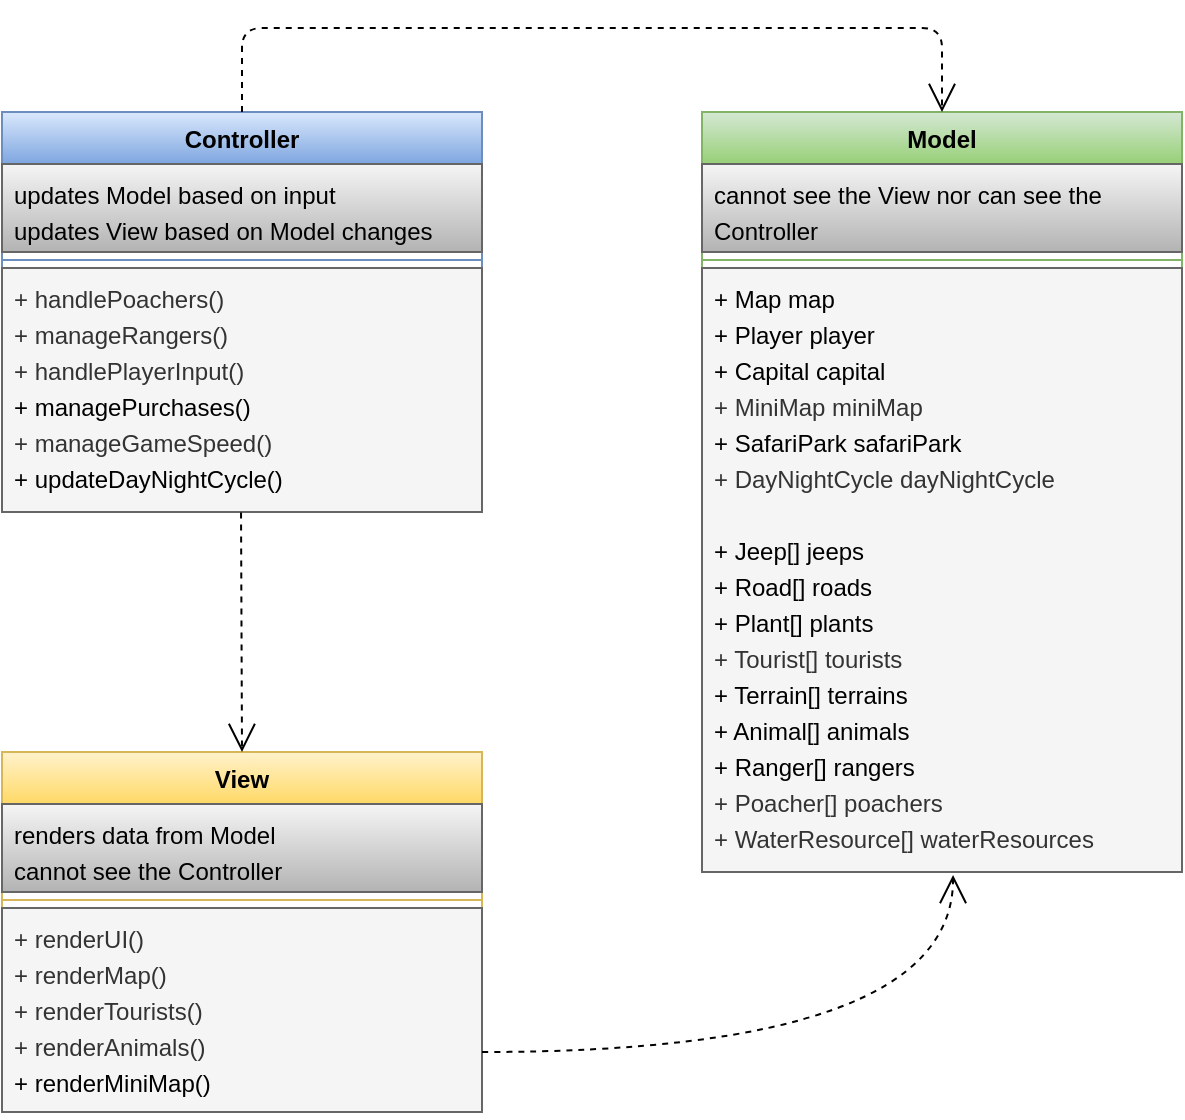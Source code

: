<mxfile version="26.1.1">
  <diagram id="C5RBs43oDa-KdzZeNtuy" name="Page-1">
    <mxGraphModel dx="273" dy="558" grid="0" gridSize="10" guides="1" tooltips="1" connect="1" arrows="1" fold="1" page="1" pageScale="1" pageWidth="827" pageHeight="1169" background="none" math="0" shadow="0">
      <root>
        <mxCell id="WIyWlLk6GJQsqaUBKTNV-0" />
        <mxCell id="WIyWlLk6GJQsqaUBKTNV-1" parent="WIyWlLk6GJQsqaUBKTNV-0" />
        <mxCell id="JL4R2UDuWaDVUllbGv84-5" value="Controller" style="swimlane;fontStyle=1;align=center;verticalAlign=top;childLayout=stackLayout;horizontal=1;startSize=26;horizontalStack=0;resizeParent=1;resizeParentMax=0;resizeLast=0;collapsible=1;marginBottom=0;whiteSpace=wrap;html=1;fillColor=#dae8fc;gradientColor=#7ea6e0;strokeColor=#6c8ebf;" parent="WIyWlLk6GJQsqaUBKTNV-1" vertex="1">
          <mxGeometry x="360" y="320" width="240" height="200" as="geometry" />
        </mxCell>
        <mxCell id="JL4R2UDuWaDVUllbGv84-6" value="&lt;div style=&quot;line-height: 150%;&quot;&gt;updates Model based on input&lt;/div&gt;&lt;div style=&quot;line-height: 150%;&quot;&gt;updates View based on Model changes&lt;/div&gt;" style="text;strokeColor=#666666;fillColor=#f5f5f5;align=left;verticalAlign=top;spacingLeft=4;spacingRight=4;overflow=hidden;rotatable=0;points=[[0,0.5],[1,0.5]];portConstraint=eastwest;whiteSpace=wrap;html=1;gradientColor=#b3b3b3;" parent="JL4R2UDuWaDVUllbGv84-5" vertex="1">
          <mxGeometry y="26" width="240" height="44" as="geometry" />
        </mxCell>
        <mxCell id="JL4R2UDuWaDVUllbGv84-7" value="" style="line;strokeWidth=1;fillColor=none;align=left;verticalAlign=middle;spacingTop=-1;spacingLeft=3;spacingRight=3;rotatable=0;labelPosition=right;points=[];portConstraint=eastwest;strokeColor=inherit;" parent="JL4R2UDuWaDVUllbGv84-5" vertex="1">
          <mxGeometry y="70" width="240" height="8" as="geometry" />
        </mxCell>
        <mxCell id="JL4R2UDuWaDVUllbGv84-8" value="&lt;div style=&quot;line-height: 150%;&quot;&gt;&lt;div&gt;+ handlePoachers()&lt;/div&gt;&lt;div&gt;+ manageRangers()&lt;/div&gt;+ handlePlayerInput()&lt;div&gt;&lt;span style=&quot;background-color: transparent; color: light-dark(rgb(0, 0, 0), rgb(255, 255, 255));&quot;&gt;+ managePurchases()&lt;/span&gt;&lt;/div&gt;&lt;div&gt;+ manageGameSpeed()&lt;/div&gt;&lt;div&gt;&lt;span style=&quot;background-color: transparent; color: light-dark(rgb(0, 0, 0), rgb(255, 255, 255));&quot;&gt;+ updateDayNightCycle()&lt;/span&gt;&lt;/div&gt;&lt;/div&gt;" style="text;strokeColor=#666666;fillColor=#f5f5f5;align=left;verticalAlign=top;spacingLeft=4;spacingRight=4;overflow=hidden;rotatable=0;points=[[0,0.5],[1,0.5]];portConstraint=eastwest;whiteSpace=wrap;html=1;fontColor=#333333;" parent="JL4R2UDuWaDVUllbGv84-5" vertex="1">
          <mxGeometry y="78" width="240" height="122" as="geometry" />
        </mxCell>
        <mxCell id="JL4R2UDuWaDVUllbGv84-9" value="View" style="swimlane;fontStyle=1;align=center;verticalAlign=top;childLayout=stackLayout;horizontal=1;startSize=26;horizontalStack=0;resizeParent=1;resizeParentMax=0;resizeLast=0;collapsible=1;marginBottom=0;whiteSpace=wrap;html=1;fillColor=#fff2cc;gradientColor=#ffd966;strokeColor=#d6b656;" parent="WIyWlLk6GJQsqaUBKTNV-1" vertex="1">
          <mxGeometry x="360" y="640" width="240" height="180" as="geometry" />
        </mxCell>
        <mxCell id="JL4R2UDuWaDVUllbGv84-10" value="&lt;div style=&quot;line-height: 150%;&quot;&gt;renders data from Model&lt;div&gt;cannot see the Controller&lt;/div&gt;&lt;/div&gt;" style="text;strokeColor=#666666;fillColor=#f5f5f5;align=left;verticalAlign=top;spacingLeft=4;spacingRight=4;overflow=hidden;rotatable=0;points=[[0,0.5],[1,0.5]];portConstraint=eastwest;whiteSpace=wrap;html=1;gradientColor=#b3b3b3;" parent="JL4R2UDuWaDVUllbGv84-9" vertex="1">
          <mxGeometry y="26" width="240" height="44" as="geometry" />
        </mxCell>
        <mxCell id="JL4R2UDuWaDVUllbGv84-11" value="" style="line;strokeWidth=1;fillColor=none;align=left;verticalAlign=middle;spacingTop=-1;spacingLeft=3;spacingRight=3;rotatable=0;labelPosition=right;points=[];portConstraint=eastwest;strokeColor=inherit;" parent="JL4R2UDuWaDVUllbGv84-9" vertex="1">
          <mxGeometry y="70" width="240" height="8" as="geometry" />
        </mxCell>
        <mxCell id="JL4R2UDuWaDVUllbGv84-12" value="&lt;div style=&quot;line-height: 150%;&quot;&gt;&lt;div&gt;+ renderUI()&lt;/div&gt;+ renderMap()&lt;div&gt;&lt;div&gt;+ renderTourists()&lt;/div&gt;&lt;div&gt;+ renderAnimals()&lt;/div&gt;&lt;div&gt;&lt;span style=&quot;background-color: transparent; color: light-dark(rgb(0, 0, 0), rgb(255, 255, 255));&quot;&gt;+ renderMiniMap()&lt;/span&gt;&lt;/div&gt;&lt;/div&gt;&lt;/div&gt;" style="text;strokeColor=#666666;fillColor=#f5f5f5;align=left;verticalAlign=top;spacingLeft=4;spacingRight=4;overflow=hidden;rotatable=0;points=[[0,0.5],[1,0.5]];portConstraint=eastwest;whiteSpace=wrap;html=1;fontColor=#333333;" parent="JL4R2UDuWaDVUllbGv84-9" vertex="1">
          <mxGeometry y="78" width="240" height="102" as="geometry" />
        </mxCell>
        <mxCell id="JL4R2UDuWaDVUllbGv84-14" value="Model" style="swimlane;fontStyle=1;align=center;verticalAlign=top;childLayout=stackLayout;horizontal=1;startSize=26;horizontalStack=0;resizeParent=1;resizeParentMax=0;resizeLast=0;collapsible=1;marginBottom=0;whiteSpace=wrap;html=1;fillColor=#d5e8d4;gradientColor=#97d077;strokeColor=#82b366;" parent="WIyWlLk6GJQsqaUBKTNV-1" vertex="1">
          <mxGeometry x="710" y="320" width="240" height="380" as="geometry" />
        </mxCell>
        <mxCell id="JL4R2UDuWaDVUllbGv84-15" value="&lt;div style=&quot;line-height: 150%;&quot;&gt;cannot see the View nor can see the Controller&lt;/div&gt;" style="text;strokeColor=#666666;fillColor=#f5f5f5;align=left;verticalAlign=top;spacingLeft=4;spacingRight=4;overflow=hidden;rotatable=0;points=[[0,0.5],[1,0.5]];portConstraint=eastwest;whiteSpace=wrap;html=1;gradientColor=#b3b3b3;" parent="JL4R2UDuWaDVUllbGv84-14" vertex="1">
          <mxGeometry y="26" width="240" height="44" as="geometry" />
        </mxCell>
        <mxCell id="JL4R2UDuWaDVUllbGv84-16" value="" style="line;strokeWidth=1;fillColor=none;align=left;verticalAlign=middle;spacingTop=-1;spacingLeft=3;spacingRight=3;rotatable=0;labelPosition=right;points=[];portConstraint=eastwest;strokeColor=inherit;" parent="JL4R2UDuWaDVUllbGv84-14" vertex="1">
          <mxGeometry y="70" width="240" height="8" as="geometry" />
        </mxCell>
        <mxCell id="JL4R2UDuWaDVUllbGv84-17" value="&lt;div style=&quot;line-height: 150%;&quot;&gt;&lt;div&gt;&lt;span style=&quot;background-color: transparent; color: light-dark(rgb(0, 0, 0), rgb(255, 255, 255));&quot;&gt;+ Map map&lt;/span&gt;&lt;/div&gt;&lt;div&gt;&lt;span style=&quot;background-color: transparent; color: light-dark(rgb(0, 0, 0), rgb(255, 255, 255));&quot;&gt;+ Player player&lt;/span&gt;&lt;/div&gt;&lt;div&gt;&lt;span style=&quot;background-color: transparent; color: light-dark(rgb(0, 0, 0), rgb(255, 255, 255));&quot;&gt;+ Capital capital&lt;/span&gt;&lt;/div&gt;&lt;div&gt;+ MiniMap miniMap&lt;span style=&quot;background-color: transparent; color: light-dark(rgb(0, 0, 0), rgb(255, 255, 255));&quot;&gt;&lt;/span&gt;&lt;/div&gt;&lt;div&gt;&lt;span style=&quot;background-color: transparent; color: light-dark(rgb(0, 0, 0), rgb(255, 255, 255));&quot;&gt;+ SafariPark safariPark&lt;/span&gt;&lt;/div&gt;&lt;div&gt;&lt;div&gt;+ DayNightCycle dayNightCycle&lt;/div&gt;&lt;/div&gt;&lt;div&gt;&lt;span style=&quot;background-color: transparent; color: light-dark(rgb(0, 0, 0), rgb(255, 255, 255));&quot;&gt;&lt;br&gt;&lt;/span&gt;&lt;/div&gt;&lt;div&gt;&lt;div&gt;&lt;span style=&quot;background-color: transparent; color: light-dark(rgb(0, 0, 0), rgb(255, 255, 255));&quot;&gt;+ Jeep[] jeeps&lt;/span&gt;&lt;/div&gt;&lt;div&gt;&lt;/div&gt;&lt;/div&gt;&lt;div&gt;&lt;span style=&quot;background-color: transparent; color: light-dark(rgb(0, 0, 0), rgb(255, 255, 255));&quot;&gt;+ Road[] roads&lt;/span&gt;&lt;/div&gt;&lt;div&gt;&lt;span style=&quot;background-color: transparent; color: light-dark(rgb(0, 0, 0), rgb(255, 255, 255));&quot;&gt;+ Plant[] plants&lt;/span&gt;&lt;/div&gt;&lt;div&gt;&lt;div&gt;&lt;div&gt;+ Tourist[] tourists&lt;/div&gt;&lt;div&gt;&lt;/div&gt;&lt;/div&gt;&lt;/div&gt;&lt;div&gt;&lt;div&gt;&lt;/div&gt;&lt;/div&gt;&lt;div&gt;&lt;div&gt;&lt;span style=&quot;background-color: transparent; color: light-dark(rgb(0, 0, 0), rgb(255, 255, 255));&quot;&gt;+ Terrain[] terrains&lt;/span&gt;&lt;/div&gt;&lt;div&gt;&lt;div&gt;&lt;div&gt;&lt;span style=&quot;background-color: transparent; color: light-dark(rgb(0, 0, 0), rgb(255, 255, 255));&quot;&gt;+ Animal[] animals&lt;/span&gt;&lt;/div&gt;&lt;div&gt;&lt;div&gt;&lt;span style=&quot;background-color: transparent; color: light-dark(rgb(0, 0, 0), rgb(255, 255, 255));&quot;&gt;+ Ranger[] rangers&lt;/span&gt;&lt;/div&gt;&lt;/div&gt;&lt;/div&gt;&lt;/div&gt;&lt;div&gt;&lt;div&gt;+ Poacher[] poachers&lt;/div&gt;&lt;/div&gt;&lt;div&gt;+ WaterResource[] waterResources&lt;/div&gt;&lt;/div&gt;&lt;/div&gt;" style="text;strokeColor=#666666;fillColor=#f5f5f5;align=left;verticalAlign=top;spacingLeft=4;spacingRight=4;overflow=hidden;rotatable=0;points=[[0,0.5],[1,0.5]];portConstraint=eastwest;whiteSpace=wrap;html=1;fontColor=#333333;" parent="JL4R2UDuWaDVUllbGv84-14" vertex="1">
          <mxGeometry y="78" width="240" height="302" as="geometry" />
        </mxCell>
        <mxCell id="JL4R2UDuWaDVUllbGv84-18" value="" style="endArrow=open;endSize=12;dashed=1;html=1;rounded=0;entryX=0.5;entryY=0;entryDx=0;entryDy=0;exitX=0.498;exitY=1.002;exitDx=0;exitDy=0;exitPerimeter=0;" parent="WIyWlLk6GJQsqaUBKTNV-1" source="JL4R2UDuWaDVUllbGv84-8" target="JL4R2UDuWaDVUllbGv84-9" edge="1">
          <mxGeometry width="160" relative="1" as="geometry">
            <mxPoint x="480" y="520" as="sourcePoint" />
            <mxPoint x="620" y="530" as="targetPoint" />
          </mxGeometry>
        </mxCell>
        <mxCell id="JL4R2UDuWaDVUllbGv84-19" value="" style="endArrow=open;endSize=12;dashed=1;html=1;rounded=0;entryX=0.523;entryY=1.005;entryDx=0;entryDy=0;entryPerimeter=0;edgeStyle=orthogonalEdgeStyle;curved=1;" parent="WIyWlLk6GJQsqaUBKTNV-1" source="JL4R2UDuWaDVUllbGv84-12" target="JL4R2UDuWaDVUllbGv84-17" edge="1">
          <mxGeometry width="160" relative="1" as="geometry">
            <mxPoint x="479.62" y="780" as="sourcePoint" />
            <mxPoint x="479.62" y="860" as="targetPoint" />
            <Array as="points">
              <mxPoint x="836" y="790" />
            </Array>
          </mxGeometry>
        </mxCell>
        <mxCell id="JL4R2UDuWaDVUllbGv84-20" value="" style="endArrow=open;endSize=12;dashed=1;html=1;rounded=1;edgeStyle=orthogonalEdgeStyle;exitX=0.5;exitY=0;exitDx=0;exitDy=0;entryX=0.5;entryY=0;entryDx=0;entryDy=0;" parent="WIyWlLk6GJQsqaUBKTNV-1" source="JL4R2UDuWaDVUllbGv84-5" target="JL4R2UDuWaDVUllbGv84-14" edge="1">
          <mxGeometry width="160" relative="1" as="geometry">
            <mxPoint x="520.0" y="280" as="sourcePoint" />
            <mxPoint x="800.914" y="300" as="targetPoint" />
            <Array as="points">
              <mxPoint x="480" y="278" />
              <mxPoint x="830" y="278" />
            </Array>
          </mxGeometry>
        </mxCell>
      </root>
    </mxGraphModel>
  </diagram>
</mxfile>
